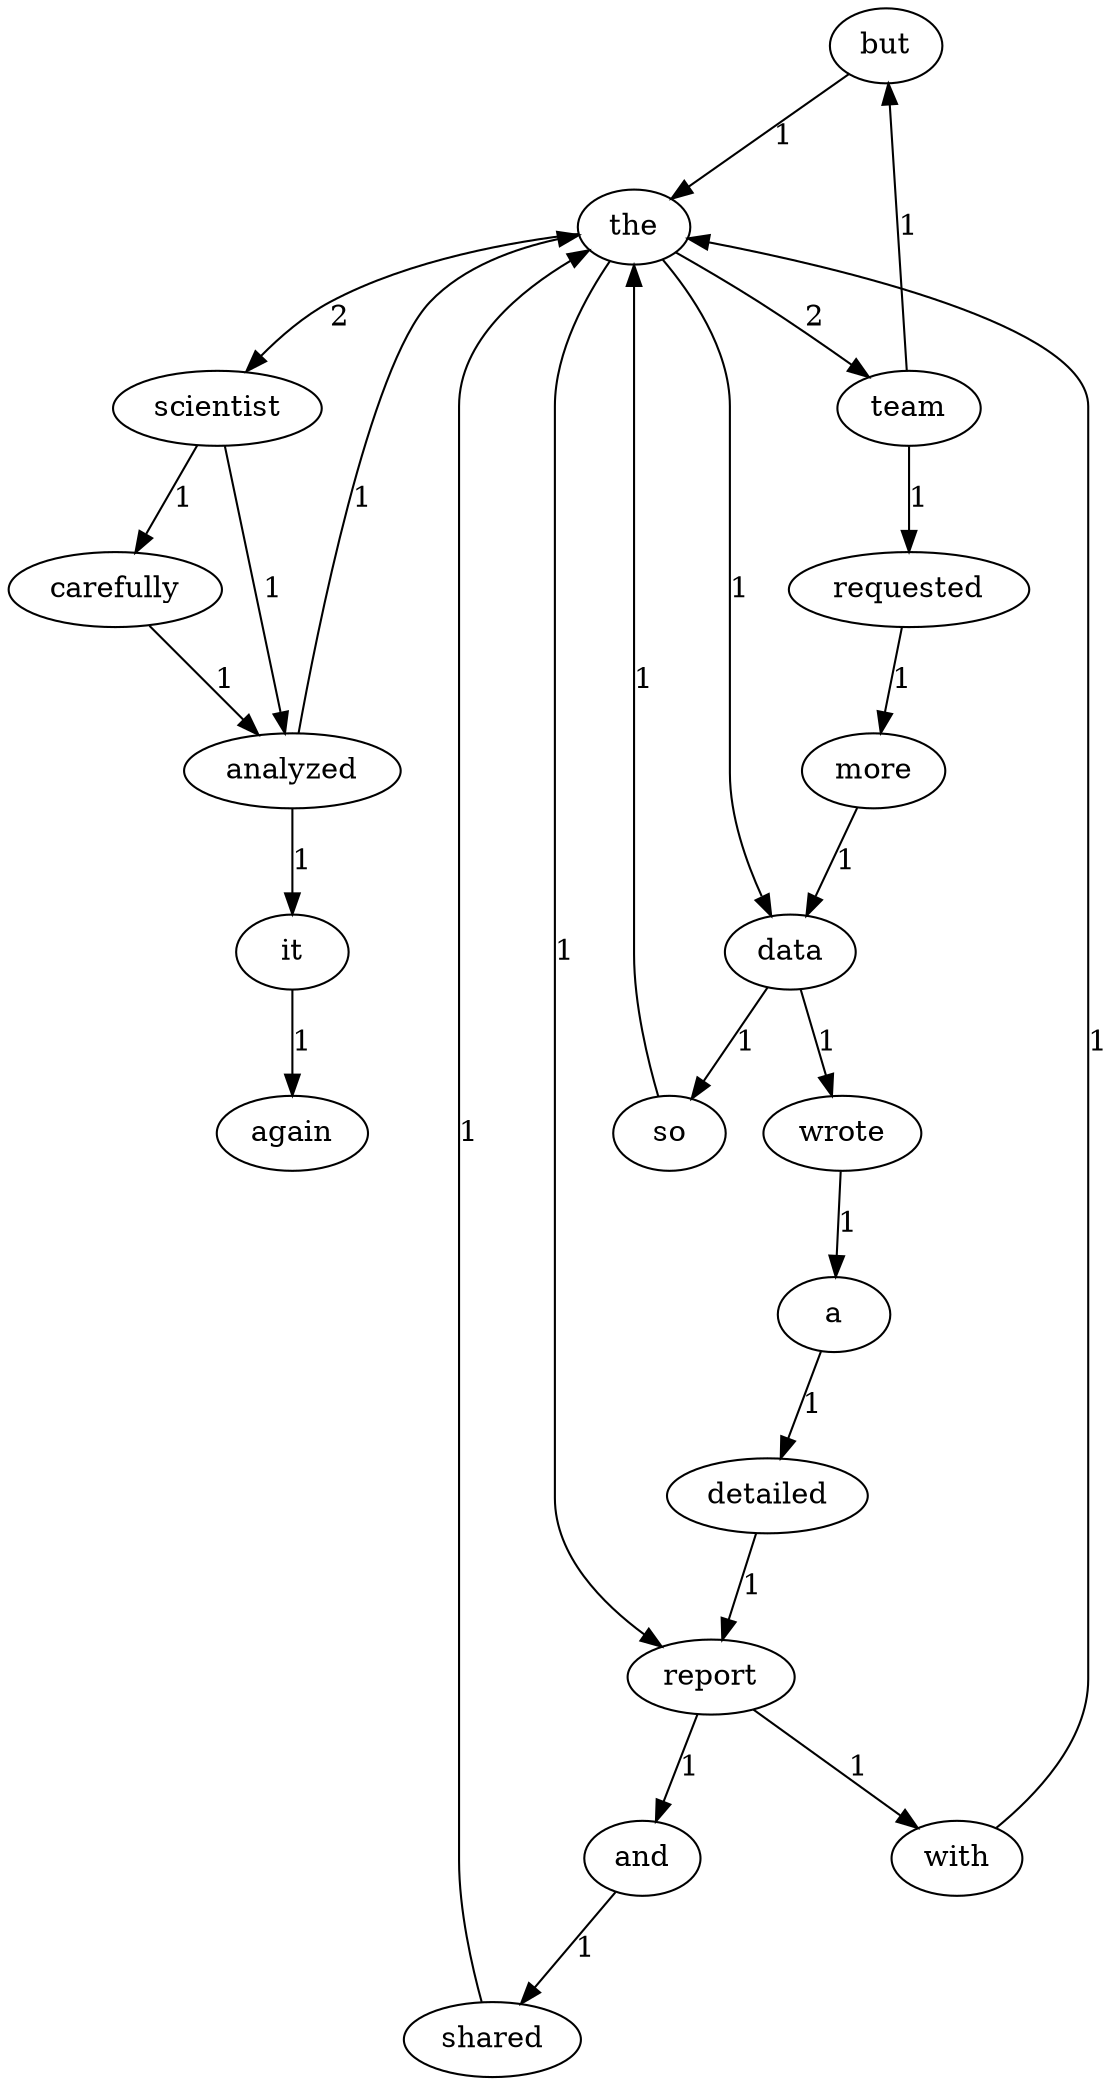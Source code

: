 digraph G {
    "but" -> "the" [label="1"];
    "a" -> "detailed" [label="1"];
    "shared" -> "the" [label="1"];
    "data" -> "wrote" [label="1"];
    "data" -> "so" [label="1"];
    "carefully" -> "analyzed" [label="1"];
    "scientist" -> "carefully" [label="1"];
    "scientist" -> "analyzed" [label="1"];
    "more" -> "data" [label="1"];
    "wrote" -> "a" [label="1"];
    "analyzed" -> "the" [label="1"];
    "analyzed" -> "it" [label="1"];
    "team" -> "but" [label="1"];
    "team" -> "requested" [label="1"];
    "it" -> "again" [label="1"];
    "the" -> "data" [label="1"];
    "the" -> "scientist" [label="2"];
    "the" -> "report" [label="1"];
    "the" -> "team" [label="2"];
    "with" -> "the" [label="1"];
    "requested" -> "more" [label="1"];
    "detailed" -> "report" [label="1"];
    "and" -> "shared" [label="1"];
    "report" -> "with" [label="1"];
    "report" -> "and" [label="1"];
    "so" -> "the" [label="1"];
}